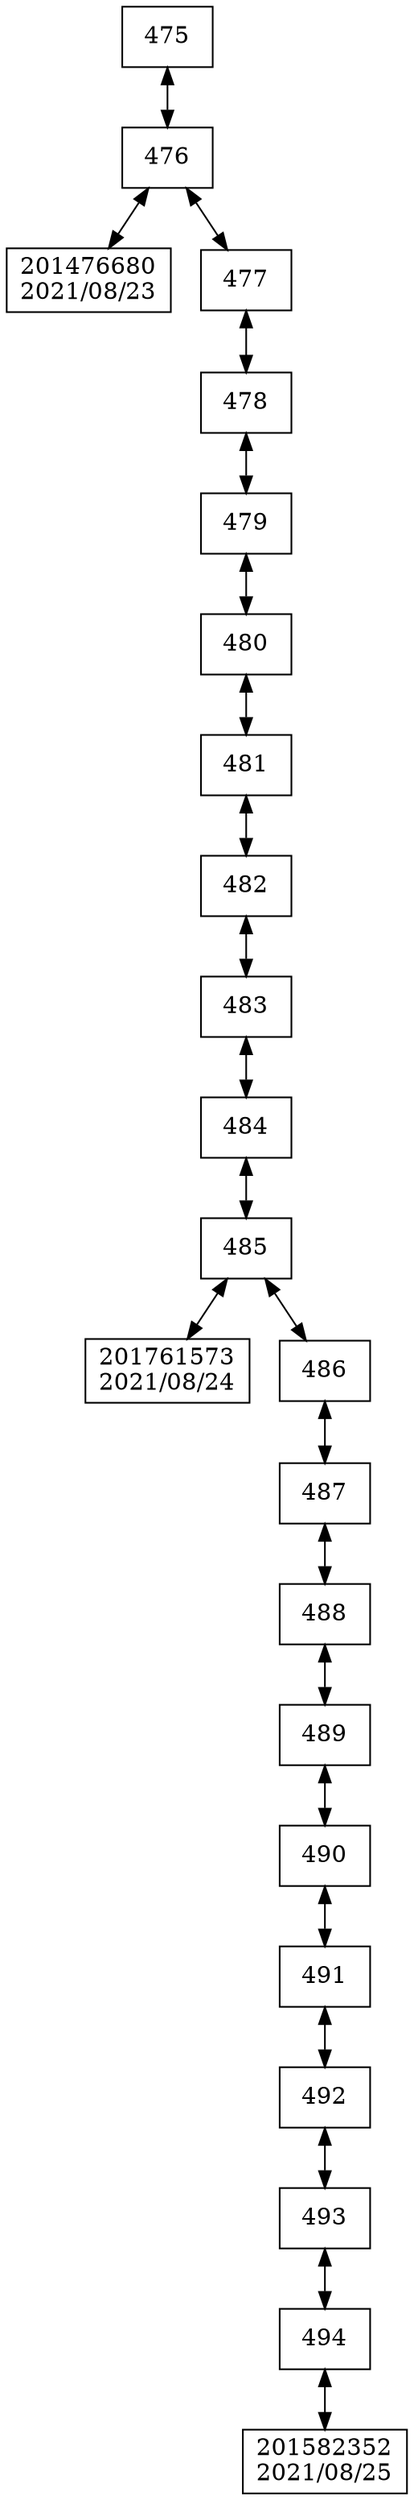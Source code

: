 digraph G{
 rankdir = TB; 
node [shape=box]; 
compound=true; 
"475"[label="475"];
"476"[label="476"];
"201476680"[label="201476680
2021/08/23"];
"477"[label="477"];
"478"[label="478"];
"479"[label="479"];
"480"[label="480"];
"481"[label="481"];
"482"[label="482"];
"483"[label="483"];
"484"[label="484"];
"485"[label="485"];
"201761573"[label="201761573
2021/08/24"];
"486"[label="486"];
"487"[label="487"];
"488"[label="488"];
"489"[label="489"];
"490"[label="490"];
"491"[label="491"];
"492"[label="492"];
"493"[label="493"];
"494"[label="494"];
"201582352"[label="201582352
2021/08/25"];
"475" -> "476"[dir="both"];
"476" -> "201476680"[dir="both"];
"476" -> "477"[dir="both"];
"477" -> "478"[dir="both"];
"478" -> "479"[dir="both"];
"479" -> "480"[dir="both"];
"480" -> "481"[dir="both"];
"481" -> "482"[dir="both"];
"482" -> "483"[dir="both"];
"483" -> "484"[dir="both"];
"484" -> "485"[dir="both"];
"485" -> "201761573"[dir="both"];
"485" -> "486"[dir="both"];
"486" -> "487"[dir="both"];
"487" -> "488"[dir="both"];
"488" -> "489"[dir="both"];
"489" -> "490"[dir="both"];
"490" -> "491"[dir="both"];
"491" -> "492"[dir="both"];
"492" -> "493"[dir="both"];
"493" -> "494"[dir="both"];
"494" -> "201582352"[dir="both"];

}

